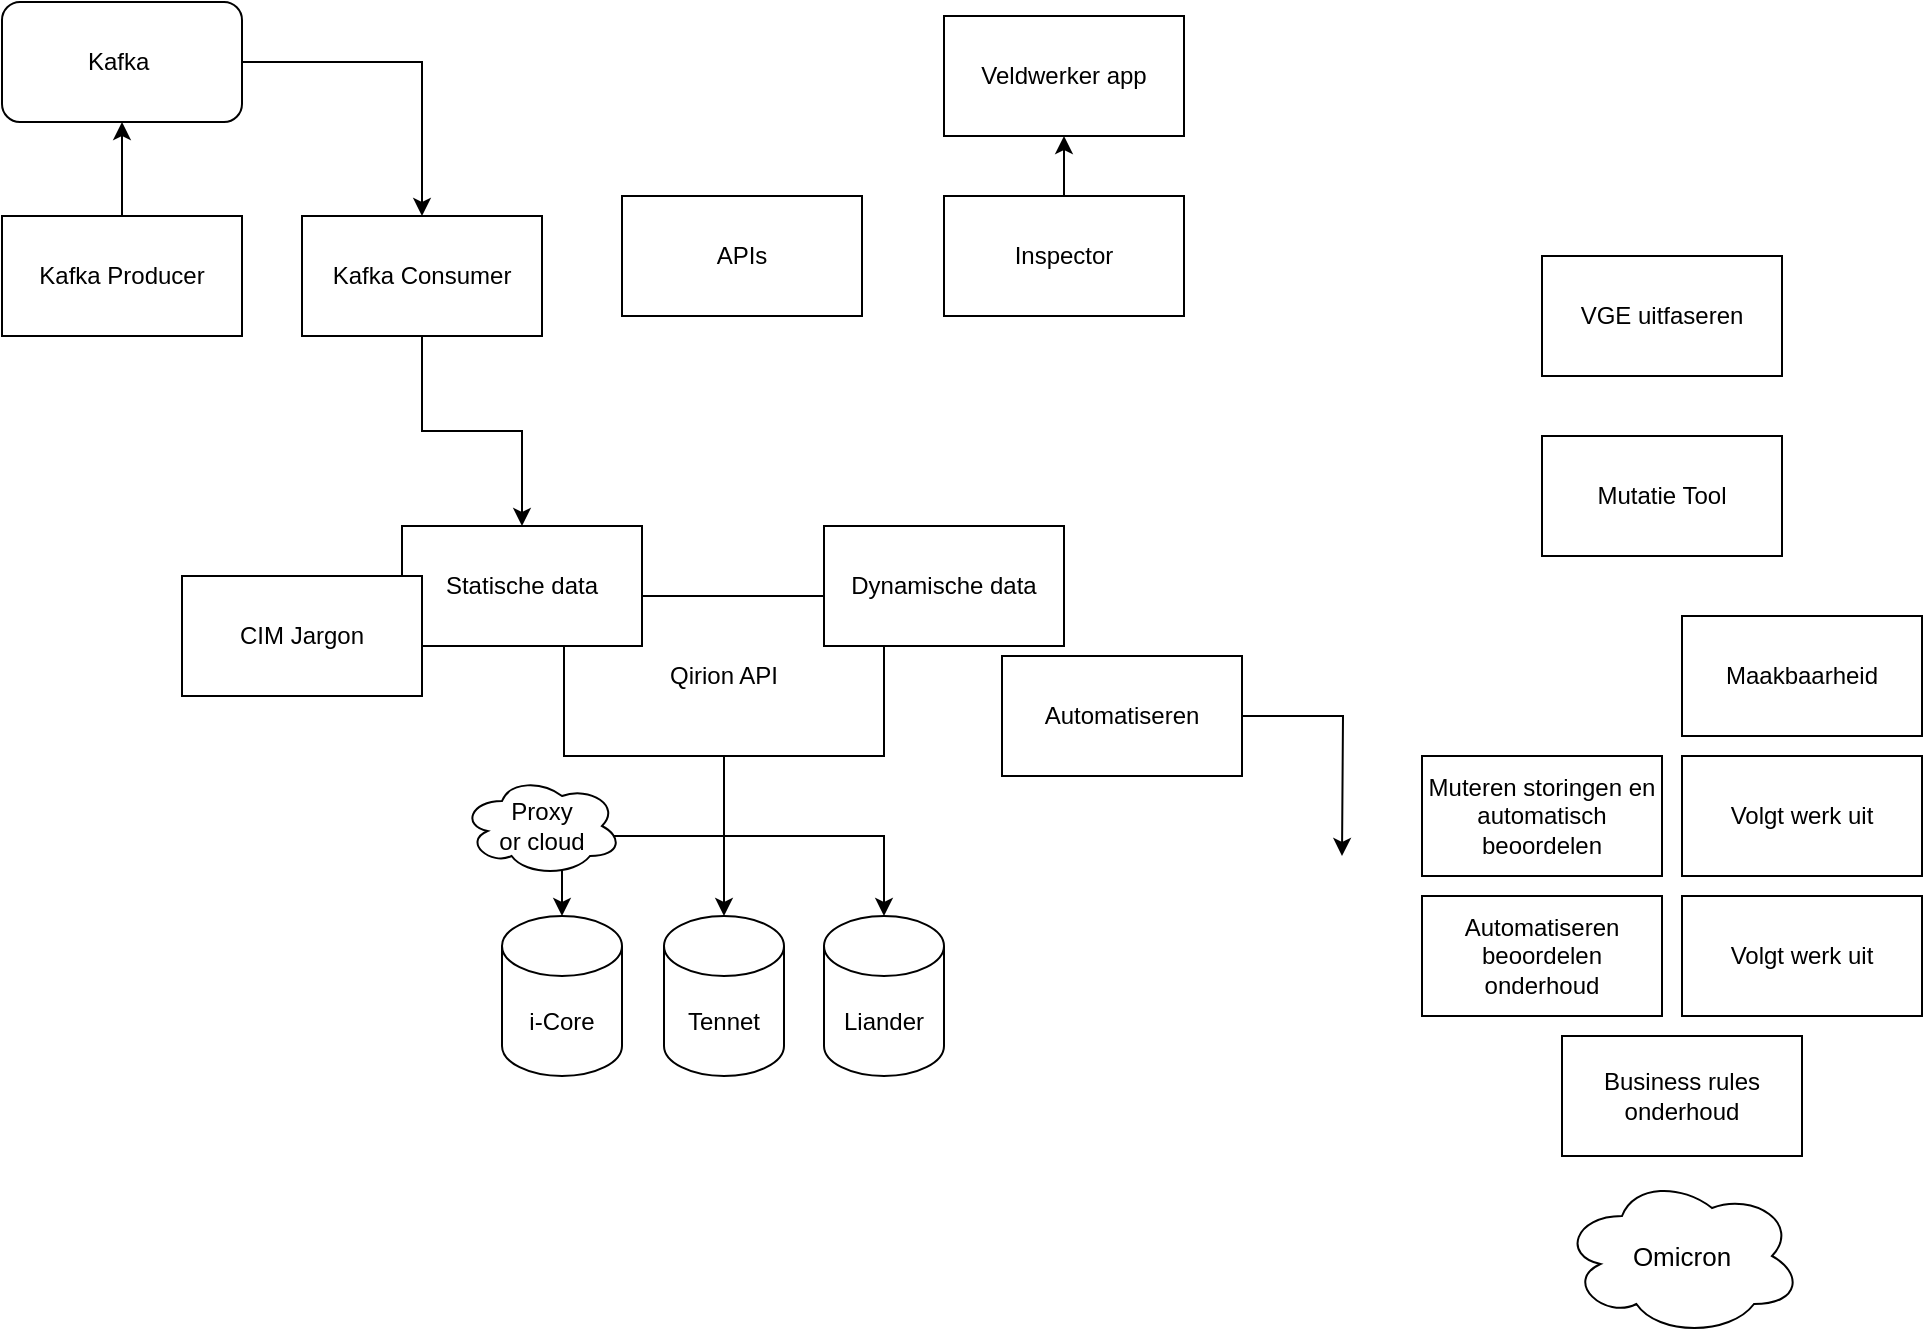 <mxfile version="18.0.2" type="github" pages="6">
  <diagram id="KApg9ZK0kmlz-gtaGevU" name="Page-1">
    <mxGraphModel dx="1538" dy="820" grid="1" gridSize="10" guides="1" tooltips="1" connect="1" arrows="1" fold="1" page="0" pageScale="1" pageWidth="827" pageHeight="1169" math="0" shadow="0">
      <root>
        <mxCell id="0" />
        <mxCell id="1" parent="0" />
        <mxCell id="_LIRofzzChph_EFBGV_p-5" style="edgeStyle=orthogonalEdgeStyle;rounded=0;orthogonalLoop=1;jettySize=auto;html=1;exitX=0.5;exitY=1;exitDx=0;exitDy=0;" parent="1" source="_LIRofzzChph_EFBGV_p-1" target="_LIRofzzChph_EFBGV_p-2" edge="1">
          <mxGeometry relative="1" as="geometry" />
        </mxCell>
        <mxCell id="_LIRofzzChph_EFBGV_p-6" style="edgeStyle=orthogonalEdgeStyle;rounded=0;orthogonalLoop=1;jettySize=auto;html=1;" parent="1" source="_LIRofzzChph_EFBGV_p-1" target="_LIRofzzChph_EFBGV_p-3" edge="1">
          <mxGeometry relative="1" as="geometry" />
        </mxCell>
        <mxCell id="_LIRofzzChph_EFBGV_p-7" style="edgeStyle=orthogonalEdgeStyle;rounded=0;orthogonalLoop=1;jettySize=auto;html=1;exitX=0.5;exitY=1;exitDx=0;exitDy=0;entryX=0.5;entryY=0;entryDx=0;entryDy=0;entryPerimeter=0;" parent="1" source="_LIRofzzChph_EFBGV_p-1" target="_LIRofzzChph_EFBGV_p-4" edge="1">
          <mxGeometry relative="1" as="geometry" />
        </mxCell>
        <mxCell id="_LIRofzzChph_EFBGV_p-1" value="Qirion API" style="rounded=0;whiteSpace=wrap;html=1;" parent="1" vertex="1">
          <mxGeometry x="321" y="560" width="160" height="80" as="geometry" />
        </mxCell>
        <mxCell id="_LIRofzzChph_EFBGV_p-2" value="i-Core" style="shape=cylinder3;whiteSpace=wrap;html=1;boundedLbl=1;backgroundOutline=1;size=15;" parent="1" vertex="1">
          <mxGeometry x="290" y="720" width="60" height="80" as="geometry" />
        </mxCell>
        <mxCell id="_LIRofzzChph_EFBGV_p-3" value="Tennet" style="shape=cylinder3;whiteSpace=wrap;html=1;boundedLbl=1;backgroundOutline=1;size=15;" parent="1" vertex="1">
          <mxGeometry x="371" y="720" width="60" height="80" as="geometry" />
        </mxCell>
        <mxCell id="_LIRofzzChph_EFBGV_p-4" value="Liander" style="shape=cylinder3;whiteSpace=wrap;html=1;boundedLbl=1;backgroundOutline=1;size=15;" parent="1" vertex="1">
          <mxGeometry x="451" y="720" width="60" height="80" as="geometry" />
        </mxCell>
        <mxCell id="WT4V8BLsTGPAv9AlhDRt-6" style="edgeStyle=orthogonalEdgeStyle;rounded=0;orthogonalLoop=1;jettySize=auto;html=1;exitX=0.5;exitY=1;exitDx=0;exitDy=0;entryX=0.5;entryY=0;entryDx=0;entryDy=0;fontSize=13;fontColor=#000000;startArrow=none;startFill=0;" parent="1" source="_LIRofzzChph_EFBGV_p-8" target="1zi3gBxquM7h25bUASLV-4" edge="1">
          <mxGeometry relative="1" as="geometry" />
        </mxCell>
        <mxCell id="_LIRofzzChph_EFBGV_p-8" value="Kafka Consumer" style="rounded=0;whiteSpace=wrap;html=1;" parent="1" vertex="1">
          <mxGeometry x="190" y="370" width="120" height="60" as="geometry" />
        </mxCell>
        <mxCell id="zioO8AJGo__Ij51lLw6q-2" style="edgeStyle=orthogonalEdgeStyle;rounded=0;orthogonalLoop=1;jettySize=auto;html=1;exitX=0.5;exitY=0;exitDx=0;exitDy=0;entryX=0.5;entryY=1;entryDx=0;entryDy=0;fontSize=13;fontColor=#000000;startArrow=none;startFill=0;" parent="1" source="_LIRofzzChph_EFBGV_p-9" target="zioO8AJGo__Ij51lLw6q-1" edge="1">
          <mxGeometry relative="1" as="geometry" />
        </mxCell>
        <mxCell id="_LIRofzzChph_EFBGV_p-9" value="Inspector" style="rounded=0;whiteSpace=wrap;html=1;" parent="1" vertex="1">
          <mxGeometry x="511" y="360" width="120" height="60" as="geometry" />
        </mxCell>
        <mxCell id="_LIRofzzChph_EFBGV_p-10" value="Mutatie Tool" style="rounded=0;whiteSpace=wrap;html=1;" parent="1" vertex="1">
          <mxGeometry x="810" y="480" width="120" height="60" as="geometry" />
        </mxCell>
        <mxCell id="_LIRofzzChph_EFBGV_p-11" value="APIs" style="rounded=0;whiteSpace=wrap;html=1;" parent="1" vertex="1">
          <mxGeometry x="350" y="360" width="120" height="60" as="geometry" />
        </mxCell>
        <mxCell id="TJ5iqCwmINLxDIpcIWsS-1" value="Proxy &lt;br&gt;or cloud" style="ellipse;shape=cloud;whiteSpace=wrap;html=1;" parent="1" vertex="1">
          <mxGeometry x="270" y="650" width="80" height="50" as="geometry" />
        </mxCell>
        <mxCell id="eNnHhdQrDtm_9kjSp-nN-6" style="edgeStyle=orthogonalEdgeStyle;rounded=0;orthogonalLoop=1;jettySize=auto;html=1;exitX=0.5;exitY=0;exitDx=0;exitDy=0;entryX=0.5;entryY=1;entryDx=0;entryDy=0;startArrow=none;startFill=0;" parent="1" source="TJ5iqCwmINLxDIpcIWsS-2" target="eNnHhdQrDtm_9kjSp-nN-5" edge="1">
          <mxGeometry relative="1" as="geometry" />
        </mxCell>
        <mxCell id="TJ5iqCwmINLxDIpcIWsS-2" value="Kafka Producer" style="rounded=0;whiteSpace=wrap;html=1;" parent="1" vertex="1">
          <mxGeometry x="40" y="370" width="120" height="60" as="geometry" />
        </mxCell>
        <mxCell id="eNnHhdQrDtm_9kjSp-nN-7" style="edgeStyle=orthogonalEdgeStyle;rounded=0;orthogonalLoop=1;jettySize=auto;html=1;exitX=1;exitY=0.5;exitDx=0;exitDy=0;entryX=0.5;entryY=0;entryDx=0;entryDy=0;startArrow=none;startFill=0;" parent="1" source="eNnHhdQrDtm_9kjSp-nN-5" target="_LIRofzzChph_EFBGV_p-8" edge="1">
          <mxGeometry relative="1" as="geometry" />
        </mxCell>
        <mxCell id="eNnHhdQrDtm_9kjSp-nN-5" value="Kafka&amp;nbsp;" style="rounded=1;whiteSpace=wrap;html=1;" parent="1" vertex="1">
          <mxGeometry x="40" y="263" width="120" height="60" as="geometry" />
        </mxCell>
        <mxCell id="XJJLelBywiv6xxUjgZXU-2" value="Omicron" style="ellipse;shape=cloud;whiteSpace=wrap;html=1;labelBackgroundColor=#FFFFFF;fontSize=13;fontColor=#000000;" parent="1" vertex="1">
          <mxGeometry x="820" y="850" width="120" height="80" as="geometry" />
        </mxCell>
        <mxCell id="1zi3gBxquM7h25bUASLV-2" value="Business rules onderhoud" style="rounded=0;whiteSpace=wrap;html=1;" parent="1" vertex="1">
          <mxGeometry x="820" y="780" width="120" height="60" as="geometry" />
        </mxCell>
        <mxCell id="1zi3gBxquM7h25bUASLV-3" value="Dynamische data" style="rounded=0;whiteSpace=wrap;html=1;" parent="1" vertex="1">
          <mxGeometry x="451" y="525" width="120" height="60" as="geometry" />
        </mxCell>
        <mxCell id="1zi3gBxquM7h25bUASLV-4" value="Statische data" style="rounded=0;whiteSpace=wrap;html=1;" parent="1" vertex="1">
          <mxGeometry x="240" y="525" width="120" height="60" as="geometry" />
        </mxCell>
        <mxCell id="WT4V8BLsTGPAv9AlhDRt-1" value="Automatiseren beoordelen onderhoud" style="rounded=0;whiteSpace=wrap;html=1;" parent="1" vertex="1">
          <mxGeometry x="750" y="710" width="120" height="60" as="geometry" />
        </mxCell>
        <mxCell id="WT4V8BLsTGPAv9AlhDRt-2" value="VGE uitfaseren" style="rounded=0;whiteSpace=wrap;html=1;" parent="1" vertex="1">
          <mxGeometry x="810" y="390" width="120" height="60" as="geometry" />
        </mxCell>
        <mxCell id="WT4V8BLsTGPAv9AlhDRt-3" value="Muteren storingen en automatisch beoordelen" style="rounded=0;whiteSpace=wrap;html=1;" parent="1" vertex="1">
          <mxGeometry x="750" y="640" width="120" height="60" as="geometry" />
        </mxCell>
        <mxCell id="4ECt3y8XydEBgk28VLLK-1" style="edgeStyle=orthogonalEdgeStyle;rounded=0;orthogonalLoop=1;jettySize=auto;html=1;exitX=1;exitY=0.5;exitDx=0;exitDy=0;fontSize=13;fontColor=#000000;startArrow=none;startFill=0;" parent="1" source="WT4V8BLsTGPAv9AlhDRt-4" edge="1">
          <mxGeometry relative="1" as="geometry">
            <mxPoint x="710" y="690" as="targetPoint" />
          </mxGeometry>
        </mxCell>
        <mxCell id="WT4V8BLsTGPAv9AlhDRt-4" value="Automatiseren" style="rounded=0;whiteSpace=wrap;html=1;" parent="1" vertex="1">
          <mxGeometry x="540" y="590" width="120" height="60" as="geometry" />
        </mxCell>
        <mxCell id="WT4V8BLsTGPAv9AlhDRt-7" value="Volgt werk uit" style="rounded=0;whiteSpace=wrap;html=1;" parent="1" vertex="1">
          <mxGeometry x="880" y="640" width="120" height="60" as="geometry" />
        </mxCell>
        <mxCell id="WT4V8BLsTGPAv9AlhDRt-8" value="Volgt werk uit" style="rounded=0;whiteSpace=wrap;html=1;" parent="1" vertex="1">
          <mxGeometry x="880" y="710" width="120" height="60" as="geometry" />
        </mxCell>
        <mxCell id="zioO8AJGo__Ij51lLw6q-1" value="Veldwerker app" style="rounded=0;whiteSpace=wrap;html=1;" parent="1" vertex="1">
          <mxGeometry x="511" y="270" width="120" height="60" as="geometry" />
        </mxCell>
        <mxCell id="zioO8AJGo__Ij51lLw6q-3" value="Maakbaarheid" style="rounded=0;whiteSpace=wrap;html=1;" parent="1" vertex="1">
          <mxGeometry x="880" y="570" width="120" height="60" as="geometry" />
        </mxCell>
        <mxCell id="hABEU8yVgXirGnDSSwd3-1" value="CIM Jargon" style="rounded=0;whiteSpace=wrap;html=1;" parent="1" vertex="1">
          <mxGeometry x="130" y="550" width="120" height="60" as="geometry" />
        </mxCell>
      </root>
    </mxGraphModel>
  </diagram>
  <diagram id="2VVJ5Q8G26HXUSWs0n0n" name="Page-7">
    <mxGraphModel dx="1038" dy="547" grid="1" gridSize="10" guides="1" tooltips="1" connect="1" arrows="1" fold="1" page="1" pageScale="1" pageWidth="827" pageHeight="1169" math="0" shadow="0">
      <root>
        <mxCell id="0" />
        <mxCell id="1" parent="0" />
        <mxCell id="L6oKjN8-uwX2TiAUUn9V-1" style="edgeStyle=orthogonalEdgeStyle;rounded=0;orthogonalLoop=1;jettySize=auto;html=1;exitX=0.5;exitY=1;exitDx=0;exitDy=0;" edge="1" parent="1" source="L6oKjN8-uwX2TiAUUn9V-4" target="L6oKjN8-uwX2TiAUUn9V-5">
          <mxGeometry relative="1" as="geometry" />
        </mxCell>
        <mxCell id="L6oKjN8-uwX2TiAUUn9V-2" style="edgeStyle=orthogonalEdgeStyle;rounded=0;orthogonalLoop=1;jettySize=auto;html=1;" edge="1" parent="1" source="L6oKjN8-uwX2TiAUUn9V-4" target="L6oKjN8-uwX2TiAUUn9V-6">
          <mxGeometry relative="1" as="geometry" />
        </mxCell>
        <mxCell id="L6oKjN8-uwX2TiAUUn9V-3" style="edgeStyle=orthogonalEdgeStyle;rounded=0;orthogonalLoop=1;jettySize=auto;html=1;exitX=0.5;exitY=1;exitDx=0;exitDy=0;entryX=0.5;entryY=0;entryDx=0;entryDy=0;entryPerimeter=0;" edge="1" parent="1" source="L6oKjN8-uwX2TiAUUn9V-4" target="L6oKjN8-uwX2TiAUUn9V-7">
          <mxGeometry relative="1" as="geometry" />
        </mxCell>
        <mxCell id="L6oKjN8-uwX2TiAUUn9V-4" value="Qirion API" style="rounded=0;whiteSpace=wrap;html=1;" vertex="1" parent="1">
          <mxGeometry x="320" y="480" width="160" height="80" as="geometry" />
        </mxCell>
        <mxCell id="L6oKjN8-uwX2TiAUUn9V-5" value="i-Core" style="shape=cylinder3;whiteSpace=wrap;html=1;boundedLbl=1;backgroundOutline=1;size=15;" vertex="1" parent="1">
          <mxGeometry x="289" y="640" width="60" height="80" as="geometry" />
        </mxCell>
        <mxCell id="L6oKjN8-uwX2TiAUUn9V-6" value="Tennet" style="shape=cylinder3;whiteSpace=wrap;html=1;boundedLbl=1;backgroundOutline=1;size=15;" vertex="1" parent="1">
          <mxGeometry x="370" y="640" width="60" height="80" as="geometry" />
        </mxCell>
        <mxCell id="L6oKjN8-uwX2TiAUUn9V-7" value="Liander" style="shape=cylinder3;whiteSpace=wrap;html=1;boundedLbl=1;backgroundOutline=1;size=15;" vertex="1" parent="1">
          <mxGeometry x="450" y="640" width="60" height="80" as="geometry" />
        </mxCell>
        <mxCell id="L6oKjN8-uwX2TiAUUn9V-8" style="edgeStyle=orthogonalEdgeStyle;rounded=0;orthogonalLoop=1;jettySize=auto;html=1;exitX=0.5;exitY=1;exitDx=0;exitDy=0;entryX=0.25;entryY=0;entryDx=0;entryDy=0;startArrow=none;startFill=0;" edge="1" parent="1" source="L6oKjN8-uwX2TiAUUn9V-9" target="L6oKjN8-uwX2TiAUUn9V-4">
          <mxGeometry relative="1" as="geometry" />
        </mxCell>
        <mxCell id="L6oKjN8-uwX2TiAUUn9V-9" value="Kafka Consumer" style="rounded=0;whiteSpace=wrap;html=1;" vertex="1" parent="1">
          <mxGeometry x="190" y="307" width="120" height="60" as="geometry" />
        </mxCell>
        <mxCell id="L6oKjN8-uwX2TiAUUn9V-10" value="Inspector" style="rounded=0;whiteSpace=wrap;html=1;" vertex="1" parent="1">
          <mxGeometry x="340" y="307" width="120" height="60" as="geometry" />
        </mxCell>
        <mxCell id="L6oKjN8-uwX2TiAUUn9V-11" style="edgeStyle=orthogonalEdgeStyle;rounded=0;orthogonalLoop=1;jettySize=auto;html=1;exitX=0.5;exitY=1;exitDx=0;exitDy=0;startArrow=classic;startFill=1;entryX=0.75;entryY=0;entryDx=0;entryDy=0;" edge="1" parent="1" source="L6oKjN8-uwX2TiAUUn9V-12" target="L6oKjN8-uwX2TiAUUn9V-4">
          <mxGeometry relative="1" as="geometry" />
        </mxCell>
        <mxCell id="L6oKjN8-uwX2TiAUUn9V-12" value="Mutatie Tool" style="rounded=0;whiteSpace=wrap;html=1;" vertex="1" parent="1">
          <mxGeometry x="490" y="307" width="120" height="60" as="geometry" />
        </mxCell>
        <mxCell id="L6oKjN8-uwX2TiAUUn9V-13" style="edgeStyle=orthogonalEdgeStyle;rounded=0;orthogonalLoop=1;jettySize=auto;html=1;exitX=0.5;exitY=1;exitDx=0;exitDy=0;entryX=1;entryY=0.5;entryDx=0;entryDy=0;startArrow=classic;startFill=1;" edge="1" parent="1" source="L6oKjN8-uwX2TiAUUn9V-14" target="L6oKjN8-uwX2TiAUUn9V-4">
          <mxGeometry relative="1" as="geometry" />
        </mxCell>
        <mxCell id="L6oKjN8-uwX2TiAUUn9V-14" value="APIs" style="rounded=0;whiteSpace=wrap;html=1;" vertex="1" parent="1">
          <mxGeometry x="640" y="307" width="120" height="60" as="geometry" />
        </mxCell>
        <mxCell id="L6oKjN8-uwX2TiAUUn9V-15" value="Proxy &lt;br&gt;or cloud" style="ellipse;shape=cloud;whiteSpace=wrap;html=1;" vertex="1" parent="1">
          <mxGeometry x="269" y="570" width="80" height="50" as="geometry" />
        </mxCell>
        <mxCell id="L6oKjN8-uwX2TiAUUn9V-16" style="edgeStyle=orthogonalEdgeStyle;rounded=0;orthogonalLoop=1;jettySize=auto;html=1;exitX=0.5;exitY=1;exitDx=0;exitDy=0;entryX=0;entryY=0.5;entryDx=0;entryDy=0;startArrow=classic;startFill=1;" edge="1" parent="1" source="L6oKjN8-uwX2TiAUUn9V-18" target="L6oKjN8-uwX2TiAUUn9V-4">
          <mxGeometry relative="1" as="geometry" />
        </mxCell>
        <mxCell id="L6oKjN8-uwX2TiAUUn9V-17" style="edgeStyle=orthogonalEdgeStyle;rounded=0;orthogonalLoop=1;jettySize=auto;html=1;exitX=0.5;exitY=0;exitDx=0;exitDy=0;entryX=0.5;entryY=1;entryDx=0;entryDy=0;startArrow=none;startFill=0;" edge="1" parent="1" source="L6oKjN8-uwX2TiAUUn9V-18" target="L6oKjN8-uwX2TiAUUn9V-21">
          <mxGeometry relative="1" as="geometry" />
        </mxCell>
        <mxCell id="L6oKjN8-uwX2TiAUUn9V-18" value="Kafka Producer" style="rounded=0;whiteSpace=wrap;html=1;" vertex="1" parent="1">
          <mxGeometry x="40" y="307" width="120" height="60" as="geometry" />
        </mxCell>
        <mxCell id="L6oKjN8-uwX2TiAUUn9V-19" value="" style="endArrow=classic;startArrow=classic;html=1;rounded=0;entryX=0.5;entryY=1;entryDx=0;entryDy=0;" edge="1" parent="1" source="L6oKjN8-uwX2TiAUUn9V-4" target="L6oKjN8-uwX2TiAUUn9V-10">
          <mxGeometry width="50" height="50" relative="1" as="geometry">
            <mxPoint x="340" y="420" as="sourcePoint" />
            <mxPoint x="390" y="370" as="targetPoint" />
          </mxGeometry>
        </mxCell>
        <mxCell id="L6oKjN8-uwX2TiAUUn9V-20" style="edgeStyle=orthogonalEdgeStyle;rounded=0;orthogonalLoop=1;jettySize=auto;html=1;exitX=1;exitY=0.5;exitDx=0;exitDy=0;entryX=0.5;entryY=0;entryDx=0;entryDy=0;startArrow=none;startFill=0;" edge="1" parent="1" source="L6oKjN8-uwX2TiAUUn9V-21" target="L6oKjN8-uwX2TiAUUn9V-9">
          <mxGeometry relative="1" as="geometry" />
        </mxCell>
        <mxCell id="L6oKjN8-uwX2TiAUUn9V-21" value="Kafka&amp;nbsp;" style="rounded=1;whiteSpace=wrap;html=1;" vertex="1" parent="1">
          <mxGeometry x="40" y="200" width="120" height="60" as="geometry" />
        </mxCell>
        <mxCell id="4xzi0R1VEizx6_clB_6W-1" value="Content server API" style="rounded=0;whiteSpace=wrap;html=1;dashed=1;" vertex="1" parent="1">
          <mxGeometry x="440" y="210" width="120" height="60" as="geometry" />
        </mxCell>
      </root>
    </mxGraphModel>
  </diagram>
  <diagram id="HpVJbcLZ7ZJIM3ib_42-" name="Page-3">
    <mxGraphModel dx="1038" dy="547" grid="1" gridSize="10" guides="1" tooltips="1" connect="1" arrows="1" fold="1" page="1" pageScale="1" pageWidth="827" pageHeight="1169" math="0" shadow="0">
      <root>
        <mxCell id="0" />
        <mxCell id="1" parent="0" />
        <mxCell id="_8hG3KRM3qx4qLLlASOH-2" value="AWS" style="ellipse;shape=cloud;whiteSpace=wrap;html=1;" vertex="1" parent="1">
          <mxGeometry x="239" y="330" width="350" height="340" as="geometry" />
        </mxCell>
        <mxCell id="_8hG3KRM3qx4qLLlASOH-1" value="Q-API" style="rounded=0;whiteSpace=wrap;html=1;" vertex="1" parent="1">
          <mxGeometry x="359.5" y="518" width="109" height="52" as="geometry" />
        </mxCell>
        <mxCell id="UIJSoI195DZLYgH4Dl49-1" value="BTP" style="ellipse;shape=cloud;whiteSpace=wrap;html=1;" vertex="1" parent="1">
          <mxGeometry x="130" y="430" width="170" height="120" as="geometry" />
        </mxCell>
        <mxCell id="UIJSoI195DZLYgH4Dl49-2" value="SQL Server" style="ellipse;shape=cloud;whiteSpace=wrap;html=1;" vertex="1" parent="1">
          <mxGeometry x="520" y="390" width="170" height="120" as="geometry" />
        </mxCell>
        <mxCell id="UIJSoI195DZLYgH4Dl49-4" value="On Prem" style="shape=cylinder3;whiteSpace=wrap;html=1;boundedLbl=1;backgroundOutline=1;size=15;" vertex="1" parent="1">
          <mxGeometry x="400" y="690" width="60" height="80" as="geometry" />
        </mxCell>
        <mxCell id="dWb0MLK0WTYtKiy5Bn6R-1" value="&lt;em style=&quot;font-weight: bold; font-style: normal; font-family: arial, sans-serif; font-size: 14px; font-variant-ligatures: normal; font-variant-caps: normal; letter-spacing: normal; orphans: 2; text-align: left; text-indent: 0px; text-transform: none; widows: 2; word-spacing: 0px; -webkit-text-stroke-width: 0px; text-decoration-thickness: initial; text-decoration-style: initial; text-decoration-color: initial; background-color: rgb(255, 255, 255);&quot;&gt;AWS Lambda&lt;/em&gt;" style="text;whiteSpace=wrap;html=1;fontSize=13;" vertex="1" parent="1">
          <mxGeometry x="450" y="560" width="110" height="30" as="geometry" />
        </mxCell>
      </root>
    </mxGraphModel>
  </diagram>
  <diagram id="XlLXedr5EpkFzHEWrlZP" name="Page-4">
    <mxGraphModel dx="989" dy="521" grid="1" gridSize="10" guides="1" tooltips="1" connect="1" arrows="1" fold="1" page="1" pageScale="1" pageWidth="827" pageHeight="1169" math="0" shadow="0">
      <root>
        <mxCell id="0" />
        <mxCell id="1" parent="0" />
        <mxCell id="mGGtVF3v-0VEZHR-SyZF-1" value="" style="shape=image;verticalLabelPosition=bottom;labelBackgroundColor=default;verticalAlign=top;aspect=fixed;imageAspect=0;image=https://miro.medium.com/max/1400/1*KtSvmSz5XOeSTeBWEjUeXg.png;" vertex="1" parent="1">
          <mxGeometry x="169" y="210" width="490" height="520" as="geometry" />
        </mxCell>
        <mxCell id="fS9zKB8kVcNqvdrM3qBB-4" style="edgeStyle=orthogonalEdgeStyle;rounded=0;orthogonalLoop=1;jettySize=auto;html=1;exitX=0.5;exitY=1;exitDx=0;exitDy=0;entryX=0.5;entryY=0;entryDx=0;entryDy=0;fontSize=13;startArrow=none;startFill=0;" edge="1" parent="1" source="fS9zKB8kVcNqvdrM3qBB-2" target="fS9zKB8kVcNqvdrM3qBB-3">
          <mxGeometry relative="1" as="geometry" />
        </mxCell>
        <mxCell id="fS9zKB8kVcNqvdrM3qBB-2" value="The Dependency Rule" style="whiteSpace=wrap;html=1;fontSize=13;" vertex="1" parent="1">
          <mxGeometry x="217" y="780" width="120" height="60" as="geometry" />
        </mxCell>
        <mxCell id="fS9zKB8kVcNqvdrM3qBB-3" value="Business logic niet afhankelijk" style="rounded=0;whiteSpace=wrap;html=1;fontSize=13;" vertex="1" parent="1">
          <mxGeometry x="217" y="880" width="120" height="60" as="geometry" />
        </mxCell>
        <mxCell id="fS9zKB8kVcNqvdrM3qBB-7" style="edgeStyle=orthogonalEdgeStyle;rounded=0;orthogonalLoop=1;jettySize=auto;html=1;exitX=0.5;exitY=1;exitDx=0;exitDy=0;entryX=0.5;entryY=0;entryDx=0;entryDy=0;fontSize=13;startArrow=none;startFill=0;" edge="1" parent="1" source="fS9zKB8kVcNqvdrM3qBB-5" target="fS9zKB8kVcNqvdrM3qBB-6">
          <mxGeometry relative="1" as="geometry" />
        </mxCell>
        <mxCell id="fS9zKB8kVcNqvdrM3qBB-5" value="Generic Repositories" style="whiteSpace=wrap;html=1;fontSize=13;" vertex="1" parent="1">
          <mxGeometry x="437" y="780" width="120" height="60" as="geometry" />
        </mxCell>
        <mxCell id="fS9zKB8kVcNqvdrM3qBB-6" value="Abstracte logica om data te ontsluiten" style="rounded=0;whiteSpace=wrap;html=1;fontSize=13;" vertex="1" parent="1">
          <mxGeometry x="437" y="880" width="120" height="60" as="geometry" />
        </mxCell>
        <mxCell id="fS9zKB8kVcNqvdrM3qBB-14" style="edgeStyle=orthogonalEdgeStyle;rounded=0;orthogonalLoop=1;jettySize=auto;html=1;exitX=0;exitY=0.5;exitDx=0;exitDy=0;entryX=1;entryY=0.5;entryDx=0;entryDy=0;fontSize=13;startArrow=none;startFill=0;" edge="1" parent="1" source="fS9zKB8kVcNqvdrM3qBB-8" target="fS9zKB8kVcNqvdrM3qBB-10">
          <mxGeometry relative="1" as="geometry" />
        </mxCell>
        <mxCell id="fS9zKB8kVcNqvdrM3qBB-8" value="Implementatie details SQL server" style="rounded=0;whiteSpace=wrap;html=1;fontSize=13;" vertex="1" parent="1">
          <mxGeometry x="510" y="1040" width="120" height="60" as="geometry" />
        </mxCell>
        <mxCell id="fS9zKB8kVcNqvdrM3qBB-13" style="edgeStyle=orthogonalEdgeStyle;rounded=0;orthogonalLoop=1;jettySize=auto;html=1;exitX=0;exitY=0.5;exitDx=0;exitDy=0;entryX=1;entryY=0.5;entryDx=0;entryDy=0;fontSize=13;startArrow=none;startFill=0;" edge="1" parent="1" source="fS9zKB8kVcNqvdrM3qBB-10" target="fS9zKB8kVcNqvdrM3qBB-11">
          <mxGeometry relative="1" as="geometry" />
        </mxCell>
        <mxCell id="fS9zKB8kVcNqvdrM3qBB-10" value="Repo" style="rounded=0;whiteSpace=wrap;html=1;fontSize=13;" vertex="1" parent="1">
          <mxGeometry x="330" y="1040" width="120" height="60" as="geometry" />
        </mxCell>
        <mxCell id="fS9zKB8kVcNqvdrM3qBB-11" value="Core --&amp;gt; business logic" style="rounded=0;whiteSpace=wrap;html=1;fontSize=13;" vertex="1" parent="1">
          <mxGeometry x="160" y="1040" width="120" height="60" as="geometry" />
        </mxCell>
        <mxCell id="fS9zKB8kVcNqvdrM3qBB-15" value="Lower need of change" style="rounded=0;whiteSpace=wrap;html=1;fontSize=13;" vertex="1" parent="1">
          <mxGeometry x="330" y="950" width="120" height="60" as="geometry" />
        </mxCell>
      </root>
    </mxGraphModel>
  </diagram>
  <diagram id="r20Ox7J5zwUSSOVopBsf" name="Page-5">
    <mxGraphModel dx="1038" dy="547" grid="1" gridSize="10" guides="1" tooltips="1" connect="1" arrows="1" fold="1" page="1" pageScale="1" pageWidth="827" pageHeight="1169" math="0" shadow="0">
      <root>
        <mxCell id="0" />
        <mxCell id="1" parent="0" />
        <mxCell id="Hc3YSfh0LWZeF7eqytct-1" value="" style="shape=image;verticalLabelPosition=bottom;labelBackgroundColor=default;verticalAlign=top;aspect=fixed;imageAspect=0;image=https://miro.medium.com/max/875/1*JkSjWvfGMsxV4eEyXcxUMg.png;" vertex="1" parent="1">
          <mxGeometry x="154" y="300" width="520" height="304" as="geometry" />
        </mxCell>
        <mxCell id="Hc3YSfh0LWZeF7eqytct-5" value="Insert Keuzelijst" style="rounded=0;whiteSpace=wrap;html=1;fontSize=13;" vertex="1" parent="1">
          <mxGeometry x="414" y="320" width="120" height="60" as="geometry" />
        </mxCell>
        <mxCell id="JkysmTg2JzKJpTbbVAuU-2" value="Keuzelijst&lt;br&gt;- ID&lt;br&gt;- Opties&lt;br&gt;-Naam" style="rounded=0;whiteSpace=wrap;html=1;fontSize=13;" vertex="1" parent="1">
          <mxGeometry x="260" y="555" width="120" height="60" as="geometry" />
        </mxCell>
      </root>
    </mxGraphModel>
  </diagram>
  <diagram id="ZpqqIRCeBZmiYDMtqIMW" name="Page-6">
    <mxGraphModel dx="1038" dy="547" grid="1" gridSize="10" guides="1" tooltips="1" connect="1" arrows="1" fold="1" page="1" pageScale="1" pageWidth="827" pageHeight="1169" math="0" shadow="0">
      <root>
        <mxCell id="0" />
        <mxCell id="1" parent="0" />
        <mxCell id="uDk59_-Qf-h9hMN4dbvI-9" style="edgeStyle=orthogonalEdgeStyle;rounded=0;orthogonalLoop=1;jettySize=auto;html=1;exitX=0.5;exitY=1;exitDx=0;exitDy=0;fontSize=13;startArrow=none;startFill=0;" edge="1" parent="1" source="sYhcvGfKyGWpmqDB95cJ-1">
          <mxGeometry relative="1" as="geometry">
            <mxPoint x="225" y="230" as="targetPoint" />
            <Array as="points">
              <mxPoint x="225" y="180" />
            </Array>
          </mxGeometry>
        </mxCell>
        <mxCell id="uDk59_-Qf-h9hMN4dbvI-10" style="edgeStyle=orthogonalEdgeStyle;rounded=0;orthogonalLoop=1;jettySize=auto;html=1;exitX=0.75;exitY=1;exitDx=0;exitDy=0;fontSize=13;startArrow=none;startFill=0;" edge="1" parent="1" source="sYhcvGfKyGWpmqDB95cJ-1">
          <mxGeometry relative="1" as="geometry">
            <mxPoint x="490" y="230" as="targetPoint" />
          </mxGeometry>
        </mxCell>
        <mxCell id="sYhcvGfKyGWpmqDB95cJ-1" value="Insert Keuzelijst" style="rounded=0;whiteSpace=wrap;html=1;fontSize=13;" vertex="1" parent="1">
          <mxGeometry x="150" y="140" width="430" height="40" as="geometry" />
        </mxCell>
        <mxCell id="sYhcvGfKyGWpmqDB95cJ-2" value="Notify topic" style="whiteSpace=wrap;html=1;aspect=fixed;fontSize=13;" vertex="1" parent="1">
          <mxGeometry x="160" y="280" width="130" height="130" as="geometry" />
        </mxCell>
        <mxCell id="uDk59_-Qf-h9hMN4dbvI-7" style="edgeStyle=orthogonalEdgeStyle;rounded=0;orthogonalLoop=1;jettySize=auto;html=1;exitX=1;exitY=0.5;exitDx=0;exitDy=0;entryX=0;entryY=0.5;entryDx=0;entryDy=0;fontSize=13;startArrow=none;startFill=0;" edge="1" parent="1" source="sYhcvGfKyGWpmqDB95cJ-3" target="uDk59_-Qf-h9hMN4dbvI-5">
          <mxGeometry relative="1" as="geometry" />
        </mxCell>
        <mxCell id="sYhcvGfKyGWpmqDB95cJ-3" value="" style="whiteSpace=wrap;html=1;aspect=fixed;fontSize=13;" vertex="1" parent="1">
          <mxGeometry x="430" y="280" width="130" height="130" as="geometry" />
        </mxCell>
        <mxCell id="uDk59_-Qf-h9hMN4dbvI-1" value="Abstracte&lt;br&gt;Kafka Service" style="text;html=1;strokeColor=none;fillColor=none;align=center;verticalAlign=middle;whiteSpace=wrap;rounded=0;fontSize=13;" vertex="1" parent="1">
          <mxGeometry x="195" y="240" width="60" height="30" as="geometry" />
        </mxCell>
        <mxCell id="0DTMouN9kbQdmHfTYcal-2" style="edgeStyle=orthogonalEdgeStyle;rounded=0;orthogonalLoop=1;jettySize=auto;html=1;exitX=0.75;exitY=0;exitDx=0;exitDy=0;fontSize=13;fontColor=#000000;startArrow=none;startFill=0;" edge="1" parent="1" source="uDk59_-Qf-h9hMN4dbvI-2">
          <mxGeometry relative="1" as="geometry">
            <mxPoint x="505" y="240" as="targetPoint" />
          </mxGeometry>
        </mxCell>
        <mxCell id="uDk59_-Qf-h9hMN4dbvI-2" value="Abstracte Data services" style="text;html=1;strokeColor=none;fillColor=none;align=center;verticalAlign=middle;whiteSpace=wrap;rounded=0;fontSize=13;" vertex="1" parent="1">
          <mxGeometry x="460" y="240" width="60" height="30" as="geometry" />
        </mxCell>
        <mxCell id="uDk59_-Qf-h9hMN4dbvI-3" value="Keuzelijst Repository" style="rounded=0;whiteSpace=wrap;html=1;fontSize=13;" vertex="1" parent="1">
          <mxGeometry x="435" y="300" width="120" height="30" as="geometry" />
        </mxCell>
        <mxCell id="uDk59_-Qf-h9hMN4dbvI-4" value="Optie Repository" style="rounded=0;whiteSpace=wrap;html=1;fontSize=13;" vertex="1" parent="1">
          <mxGeometry x="435" y="350" width="120" height="30" as="geometry" />
        </mxCell>
        <mxCell id="uDk59_-Qf-h9hMN4dbvI-5" value="Function Get&lt;br&gt;Function Insert&lt;br&gt;Function Update&lt;br&gt;Function Delete" style="whiteSpace=wrap;html=1;aspect=fixed;fontSize=13;align=left;" vertex="1" parent="1">
          <mxGeometry x="650" y="220" width="100" height="100" as="geometry" />
        </mxCell>
        <mxCell id="uDk59_-Qf-h9hMN4dbvI-6" value="Repository" style="text;html=1;strokeColor=none;fillColor=none;align=center;verticalAlign=middle;whiteSpace=wrap;rounded=0;fontSize=13;" vertex="1" parent="1">
          <mxGeometry x="670" y="180" width="60" height="30" as="geometry" />
        </mxCell>
        <mxCell id="uDk59_-Qf-h9hMN4dbvI-11" value="Data Services" style="rounded=0;whiteSpace=wrap;html=1;fontSize=13;" vertex="1" parent="1">
          <mxGeometry x="320" y="540" width="120" height="60" as="geometry" />
        </mxCell>
        <mxCell id="uDk59_-Qf-h9hMN4dbvI-12" value="Data Services" style="rounded=0;whiteSpace=wrap;html=1;fontSize=13;" vertex="1" parent="1">
          <mxGeometry x="320" y="710" width="120" height="60" as="geometry" />
        </mxCell>
        <mxCell id="uDk59_-Qf-h9hMN4dbvI-13" value="Abstract" style="text;html=1;strokeColor=none;fillColor=none;align=center;verticalAlign=middle;whiteSpace=wrap;rounded=0;fontSize=13;" vertex="1" parent="1">
          <mxGeometry x="350" y="510" width="60" height="30" as="geometry" />
        </mxCell>
        <mxCell id="uDk59_-Qf-h9hMN4dbvI-16" style="edgeStyle=orthogonalEdgeStyle;rounded=0;orthogonalLoop=1;jettySize=auto;html=1;exitX=0.5;exitY=0;exitDx=0;exitDy=0;entryX=0.5;entryY=1;entryDx=0;entryDy=0;fontSize=13;startArrow=none;startFill=0;" edge="1" parent="1" source="uDk59_-Qf-h9hMN4dbvI-14" target="uDk59_-Qf-h9hMN4dbvI-11">
          <mxGeometry relative="1" as="geometry" />
        </mxCell>
        <mxCell id="uDk59_-Qf-h9hMN4dbvI-14" value="SQL server Implementatie" style="text;html=1;strokeColor=none;fillColor=none;align=center;verticalAlign=middle;whiteSpace=wrap;rounded=0;fontSize=13;" vertex="1" parent="1">
          <mxGeometry x="350" y="670" width="60" height="40" as="geometry" />
        </mxCell>
        <mxCell id="uDk59_-Qf-h9hMN4dbvI-17" value="Implements" style="text;html=1;strokeColor=none;fillColor=none;align=center;verticalAlign=middle;whiteSpace=wrap;rounded=0;fontSize=13;" vertex="1" parent="1">
          <mxGeometry x="400" y="620" width="100" height="40" as="geometry" />
        </mxCell>
        <mxCell id="uDk59_-Qf-h9hMN4dbvI-18" value="Generic SQL class" style="rounded=0;whiteSpace=wrap;html=1;fontSize=13;dashed=1;" vertex="1" parent="1">
          <mxGeometry x="320" y="780" width="120" height="60" as="geometry" />
        </mxCell>
      </root>
    </mxGraphModel>
  </diagram>
</mxfile>
